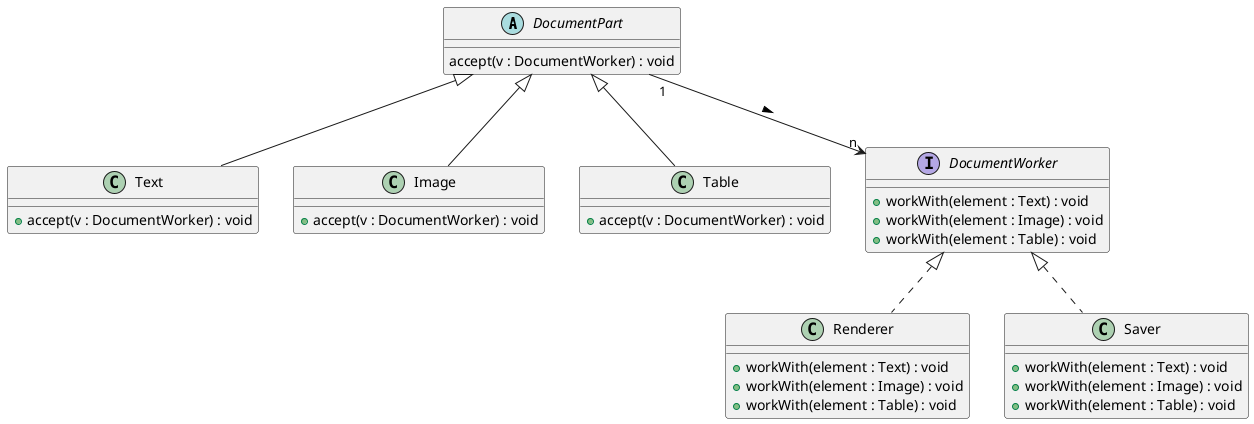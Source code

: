 @startuml UML_Klassendiagramm7.png
' Abstrakte Klassen
abstract class DocumentPart {
    accept(v : DocumentWorker) : void
}

' Konkrete Klassen
class Text extends DocumentPart {
    +accept(v : DocumentWorker) : void
}
class Image extends DocumentPart {
    +accept(v : DocumentWorker) : void
}
class Table extends DocumentPart {
    +accept(v : DocumentWorker) : void
}

' Interface Klassen
interface DocumentWorker {
    +workWith(element : Text) : void
    +workWith(element : Image) : void
    +workWith(element : Table) : void
}

' Konkrete Klassen
class Renderer implements DocumentWorker {
    +workWith(element : Text) : void
    +workWith(element : Image) : void
    +workWith(element : Table) : void
}
class Saver implements DocumentWorker {
    +workWith(element : Text) : void
    +workWith(element : Image) : void
    +workWith(element : Table) : void
}

' Assoziationen
DocumentPart "1" --> "n" DocumentWorker : >
@enduml
